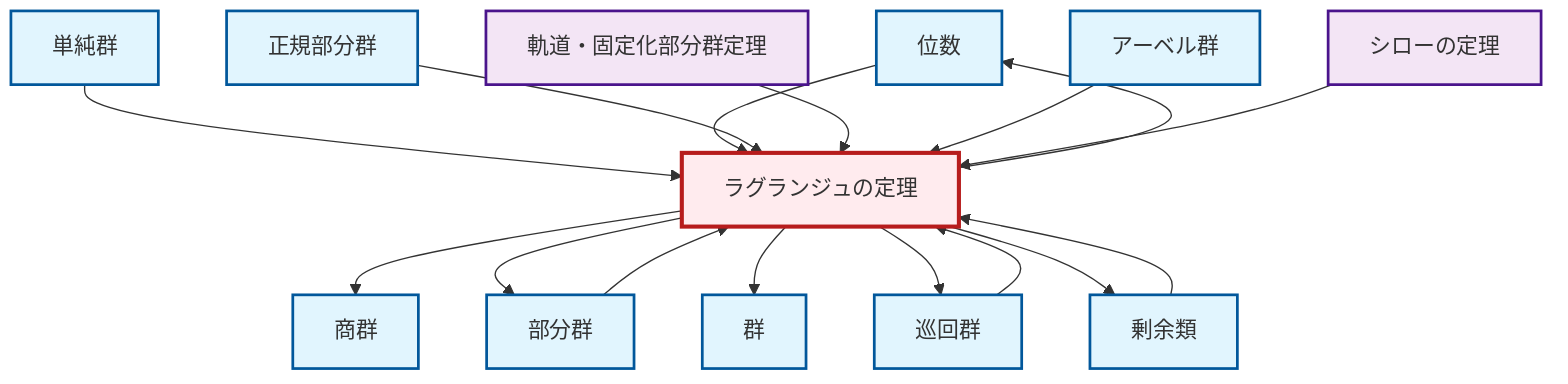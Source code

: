graph TD
    classDef definition fill:#e1f5fe,stroke:#01579b,stroke-width:2px
    classDef theorem fill:#f3e5f5,stroke:#4a148c,stroke-width:2px
    classDef axiom fill:#fff3e0,stroke:#e65100,stroke-width:2px
    classDef example fill:#e8f5e9,stroke:#1b5e20,stroke-width:2px
    classDef current fill:#ffebee,stroke:#b71c1c,stroke-width:3px
    def-order["位数"]:::definition
    thm-lagrange["ラグランジュの定理"]:::theorem
    def-abelian-group["アーベル群"]:::definition
    def-normal-subgroup["正規部分群"]:::definition
    thm-orbit-stabilizer["軌道・固定化部分群定理"]:::theorem
    def-subgroup["部分群"]:::definition
    def-coset["剰余類"]:::definition
    def-cyclic-group["巡回群"]:::definition
    def-group["群"]:::definition
    thm-sylow["シローの定理"]:::theorem
    def-simple-group["単純群"]:::definition
    def-quotient-group["商群"]:::definition
    thm-lagrange --> def-order
    def-simple-group --> thm-lagrange
    thm-lagrange --> def-quotient-group
    thm-lagrange --> def-subgroup
    def-cyclic-group --> thm-lagrange
    def-order --> thm-lagrange
    def-normal-subgroup --> thm-lagrange
    thm-orbit-stabilizer --> thm-lagrange
    def-abelian-group --> thm-lagrange
    thm-lagrange --> def-group
    def-coset --> thm-lagrange
    def-subgroup --> thm-lagrange
    thm-sylow --> thm-lagrange
    thm-lagrange --> def-cyclic-group
    thm-lagrange --> def-coset
    class thm-lagrange current